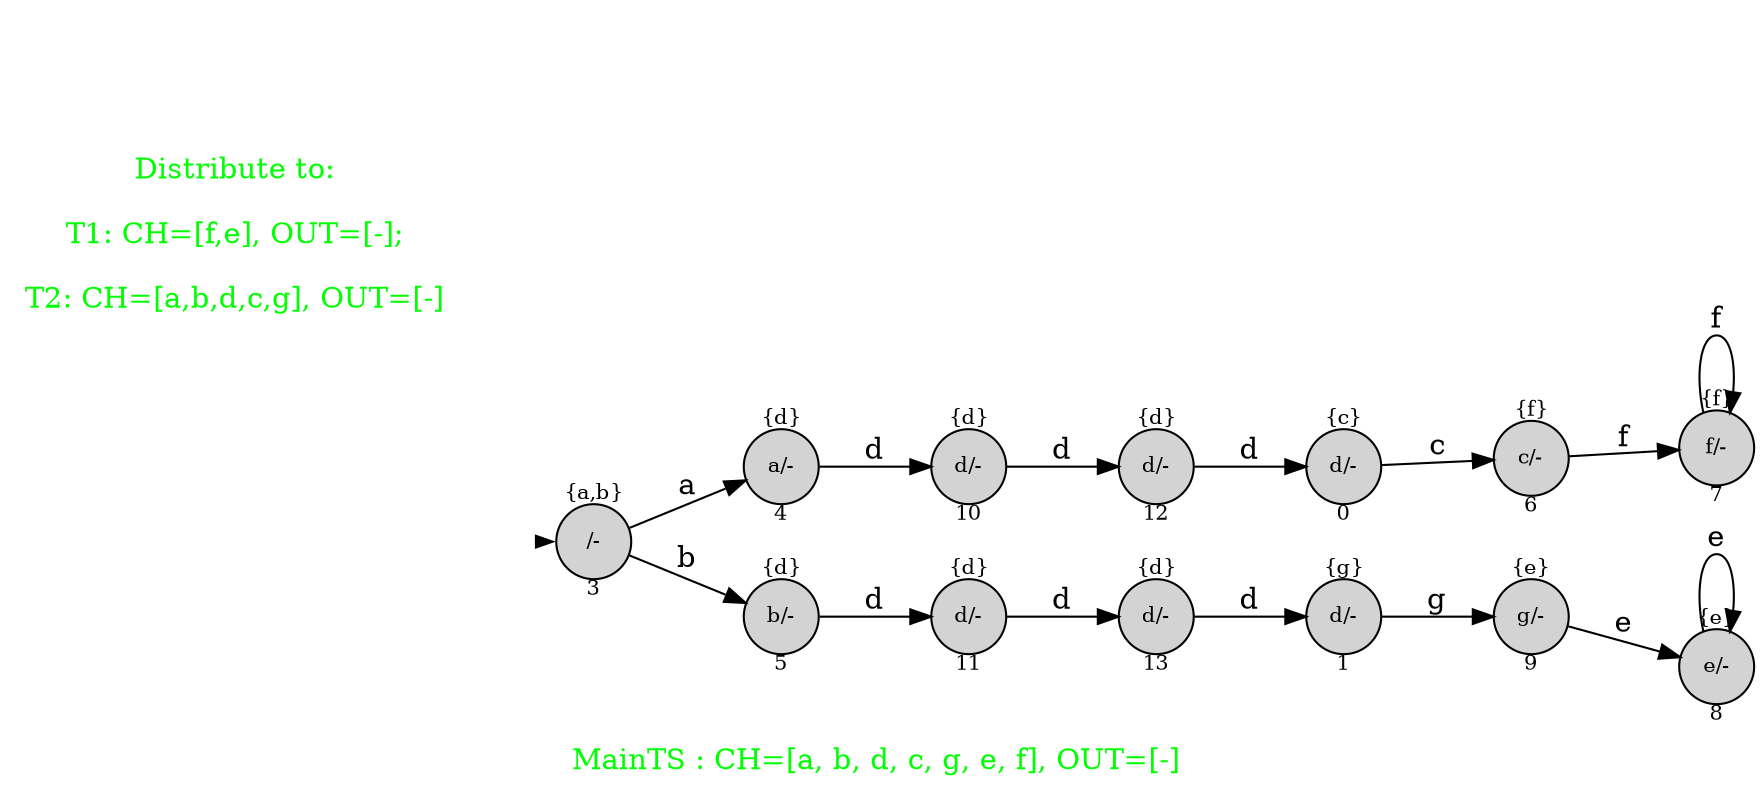 digraph G {
graph [fontcolor="green",fontsize=14,rankdir=LR,ranksep=0.6,nodesep=0.5,label="
MainTS : CH=[a, b, d, c, g, e, f], OUT=[-] "];

node[shape=circle, style=filled, fixedsize=true, fontsize=10];

init [shape=point,style=invis];
spec [fontcolor="green",fontsize=14,peripheries=0,shape=square,fixedsize=false,style="",label="Distribute to:

T1: CH=[f,e], OUT=[-];

T2: CH=[a,b,d,c,g], OUT=[-]"];
	3[label="{a,b}

/-

3"];

0[label="{c}

d/-

0"];

1[label="{g}

d/-

1"];

	4[label="{d}

a/-

4"];

	9[label="{e}

g/-

9"];

	5[label="{d}

b/-

5"];



	6[label="{f}

c/-

6"];

	8[label="{e}

e/-

8"];

	7[label="{f}

f/-

7"];

10[label="{d}

d/-

10"];

11[label="{d}

d/-

11"];

12[label="{d}

d/-

12"];

13[label="{d}

d/-

13"];

	 init -> 3[penwidth=0,tooltip="initial state"];

	
	

	0 -> 6[label="c"];

	7 -> 7[label="f"];

	6 -> 7[label="f"];

	3 -> 4[label="a"];

	8 -> 8[label="e"];

	3 -> 5[label="b"];

	4 -> 10[label="d"];
	
	10 -> 12[label="d"];
	12 -> 0[label="d"];
	
	5 -> 11[label="d"];

	11 -> 13[label="d"];
	
	13 -> 1[label="d"];
	
	9 -> 8[label="e"];

	1 -> 9[label="g"];


}
